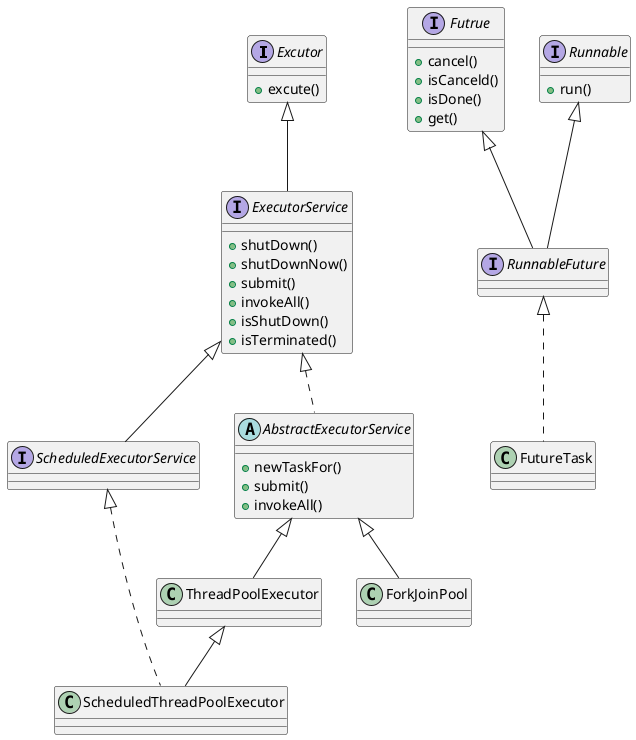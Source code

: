 @startuml

interface Excutor{
    +excute()
}
interface ExecutorService{
    + shutDown()
    + shutDownNow()
    + submit()
    + invokeAll()
    + isShutDown()
    + isTerminated()

}
Excutor <|--ExecutorService

interface ScheduledExecutorService{

}
ExecutorService<|-- ScheduledExecutorService
abstract AbstractExecutorService {
    + newTaskFor()
    + submit()
    + invokeAll()

}
ExecutorService<|.. AbstractExecutorService



class ThreadPoolExecutor{

}
AbstractExecutorService <|--ThreadPoolExecutor

class ForkJoinPool{

}
AbstractExecutorService<|-- ForkJoinPool

class ScheduledThreadPoolExecutor{

}
ThreadPoolExecutor<|--ScheduledThreadPoolExecutor
ScheduledExecutorService<|..ScheduledThreadPoolExecutor

' future

interface Futrue {
    + cancel()
    + isCanceld()
    + isDone()
    + get()
}

interface Runnable{
    + run()
}

interface RunnableFuture{

}
' java 接口多继承
Futrue<|-- RunnableFuture
Runnable<|-- RunnableFuture

class FutureTask{

}

RunnableFuture<|.. FutureTask



@enduml
